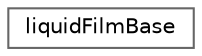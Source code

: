 digraph "Graphical Class Hierarchy"
{
 // LATEX_PDF_SIZE
  bgcolor="transparent";
  edge [fontname=Helvetica,fontsize=10,labelfontname=Helvetica,labelfontsize=10];
  node [fontname=Helvetica,fontsize=10,shape=box,height=0.2,width=0.4];
  rankdir="LR";
  Node0 [id="Node000000",label="liquidFilmBase",height=0.2,width=0.4,color="grey40", fillcolor="white", style="filled",URL="$classFoam_1_1regionModels_1_1liquidFilmBase.html",tooltip="Base class for thermal 2D shells."];
}
